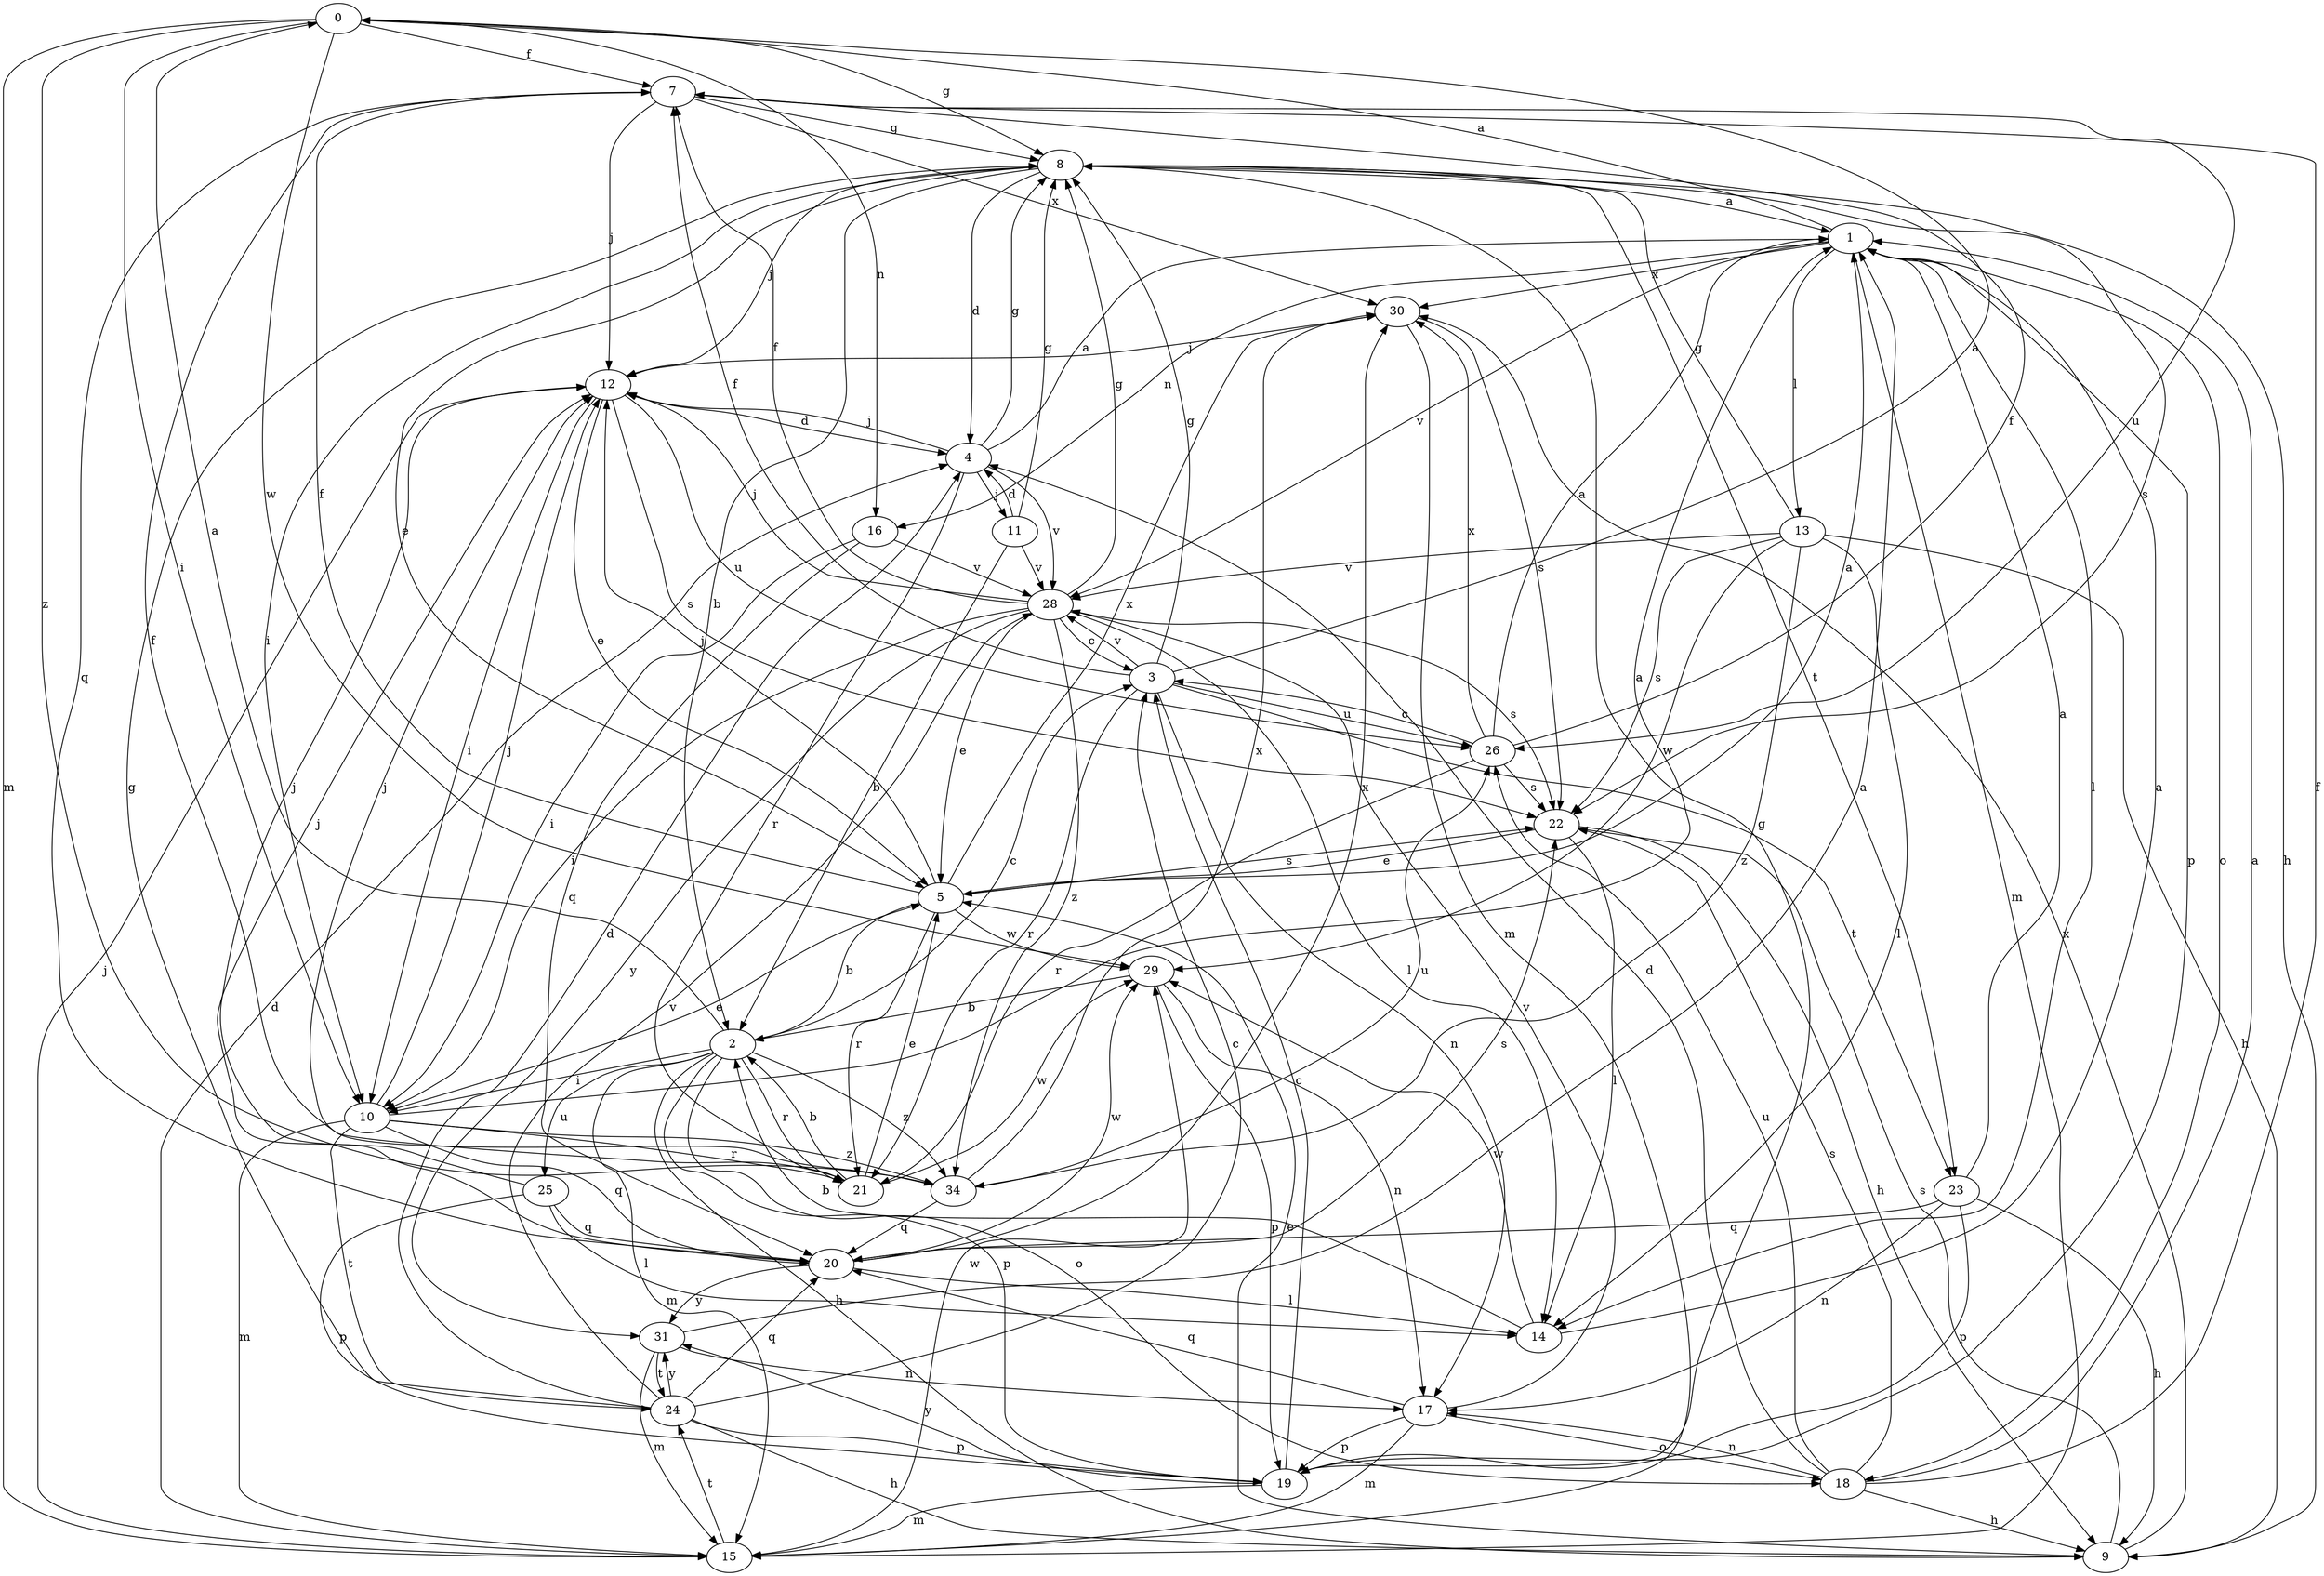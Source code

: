 strict digraph  {
0;
1;
2;
3;
4;
5;
7;
8;
9;
10;
11;
12;
13;
14;
15;
16;
17;
18;
19;
20;
21;
22;
23;
24;
25;
26;
28;
29;
30;
31;
34;
0 -> 7  [label=f];
0 -> 8  [label=g];
0 -> 10  [label=i];
0 -> 15  [label=m];
0 -> 16  [label=n];
0 -> 29  [label=w];
0 -> 34  [label=z];
1 -> 0  [label=a];
1 -> 13  [label=l];
1 -> 14  [label=l];
1 -> 15  [label=m];
1 -> 16  [label=n];
1 -> 18  [label=o];
1 -> 19  [label=p];
1 -> 28  [label=v];
1 -> 30  [label=x];
2 -> 0  [label=a];
2 -> 3  [label=c];
2 -> 9  [label=h];
2 -> 10  [label=i];
2 -> 15  [label=m];
2 -> 18  [label=o];
2 -> 19  [label=p];
2 -> 21  [label=r];
2 -> 25  [label=u];
2 -> 34  [label=z];
3 -> 0  [label=a];
3 -> 7  [label=f];
3 -> 8  [label=g];
3 -> 17  [label=n];
3 -> 21  [label=r];
3 -> 23  [label=t];
3 -> 26  [label=u];
3 -> 28  [label=v];
4 -> 1  [label=a];
4 -> 8  [label=g];
4 -> 11  [label=j];
4 -> 12  [label=j];
4 -> 21  [label=r];
4 -> 28  [label=v];
5 -> 1  [label=a];
5 -> 2  [label=b];
5 -> 7  [label=f];
5 -> 12  [label=j];
5 -> 21  [label=r];
5 -> 22  [label=s];
5 -> 29  [label=w];
5 -> 30  [label=x];
7 -> 8  [label=g];
7 -> 12  [label=j];
7 -> 20  [label=q];
7 -> 26  [label=u];
7 -> 30  [label=x];
8 -> 1  [label=a];
8 -> 2  [label=b];
8 -> 4  [label=d];
8 -> 5  [label=e];
8 -> 9  [label=h];
8 -> 10  [label=i];
8 -> 12  [label=j];
8 -> 22  [label=s];
8 -> 23  [label=t];
9 -> 5  [label=e];
9 -> 22  [label=s];
9 -> 30  [label=x];
10 -> 1  [label=a];
10 -> 5  [label=e];
10 -> 12  [label=j];
10 -> 15  [label=m];
10 -> 20  [label=q];
10 -> 21  [label=r];
10 -> 24  [label=t];
10 -> 34  [label=z];
11 -> 2  [label=b];
11 -> 4  [label=d];
11 -> 8  [label=g];
11 -> 28  [label=v];
12 -> 4  [label=d];
12 -> 5  [label=e];
12 -> 10  [label=i];
12 -> 22  [label=s];
12 -> 26  [label=u];
13 -> 8  [label=g];
13 -> 9  [label=h];
13 -> 14  [label=l];
13 -> 22  [label=s];
13 -> 28  [label=v];
13 -> 29  [label=w];
13 -> 34  [label=z];
14 -> 1  [label=a];
14 -> 2  [label=b];
14 -> 29  [label=w];
15 -> 4  [label=d];
15 -> 12  [label=j];
15 -> 24  [label=t];
15 -> 29  [label=w];
16 -> 10  [label=i];
16 -> 20  [label=q];
16 -> 28  [label=v];
17 -> 15  [label=m];
17 -> 18  [label=o];
17 -> 19  [label=p];
17 -> 20  [label=q];
17 -> 28  [label=v];
18 -> 1  [label=a];
18 -> 4  [label=d];
18 -> 7  [label=f];
18 -> 9  [label=h];
18 -> 17  [label=n];
18 -> 22  [label=s];
18 -> 26  [label=u];
19 -> 3  [label=c];
19 -> 8  [label=g];
19 -> 15  [label=m];
19 -> 31  [label=y];
20 -> 12  [label=j];
20 -> 14  [label=l];
20 -> 22  [label=s];
20 -> 29  [label=w];
20 -> 30  [label=x];
20 -> 31  [label=y];
21 -> 2  [label=b];
21 -> 5  [label=e];
21 -> 12  [label=j];
21 -> 29  [label=w];
22 -> 5  [label=e];
22 -> 9  [label=h];
22 -> 14  [label=l];
23 -> 1  [label=a];
23 -> 9  [label=h];
23 -> 17  [label=n];
23 -> 19  [label=p];
23 -> 20  [label=q];
24 -> 3  [label=c];
24 -> 4  [label=d];
24 -> 8  [label=g];
24 -> 9  [label=h];
24 -> 19  [label=p];
24 -> 20  [label=q];
24 -> 28  [label=v];
24 -> 31  [label=y];
25 -> 12  [label=j];
25 -> 14  [label=l];
25 -> 19  [label=p];
25 -> 20  [label=q];
26 -> 1  [label=a];
26 -> 3  [label=c];
26 -> 7  [label=f];
26 -> 21  [label=r];
26 -> 22  [label=s];
26 -> 30  [label=x];
28 -> 3  [label=c];
28 -> 5  [label=e];
28 -> 7  [label=f];
28 -> 8  [label=g];
28 -> 10  [label=i];
28 -> 12  [label=j];
28 -> 14  [label=l];
28 -> 22  [label=s];
28 -> 31  [label=y];
28 -> 34  [label=z];
29 -> 2  [label=b];
29 -> 17  [label=n];
29 -> 19  [label=p];
30 -> 12  [label=j];
30 -> 15  [label=m];
30 -> 22  [label=s];
31 -> 1  [label=a];
31 -> 15  [label=m];
31 -> 17  [label=n];
31 -> 24  [label=t];
34 -> 7  [label=f];
34 -> 20  [label=q];
34 -> 26  [label=u];
34 -> 30  [label=x];
}
